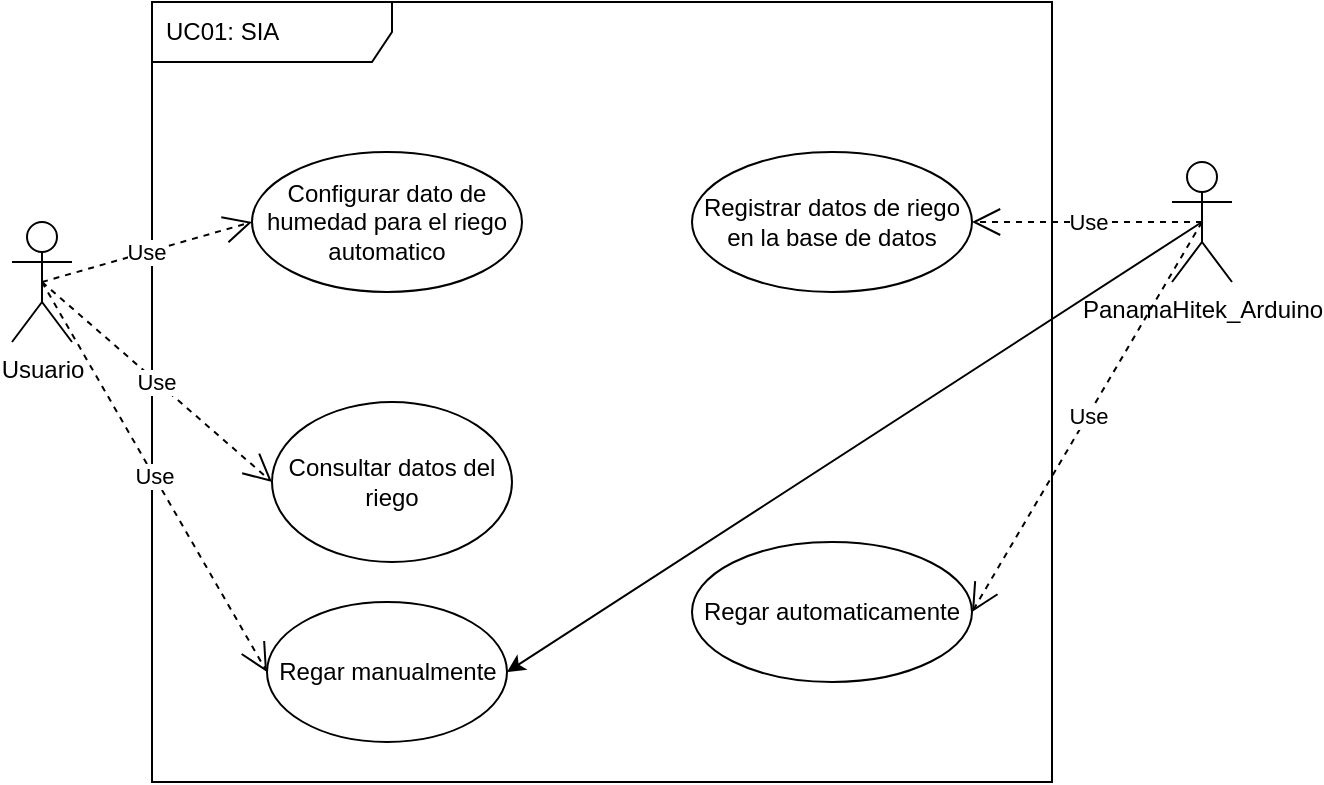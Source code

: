 <mxfile>
    <diagram id="_Y_dve3ekHVDtDZEjBDp" name="Page-1">
        <mxGraphModel dx="988" dy="719" grid="1" gridSize="10" guides="1" tooltips="1" connect="1" arrows="1" fold="1" page="1" pageScale="1" pageWidth="850" pageHeight="1100" math="0" shadow="0">
            <root>
                <mxCell id="0"/>
                <mxCell id="1" parent="0"/>
                <mxCell id="2" value="UC01: SIA" style="shape=umlFrame;whiteSpace=wrap;html=1;width=120;height=30;boundedLbl=1;verticalAlign=middle;align=left;spacingLeft=5;" parent="1" vertex="1">
                    <mxGeometry x="230" y="110" width="450" height="390" as="geometry"/>
                </mxCell>
                <mxCell id="4" value="Configurar dato de humedad para el riego automatico" style="ellipse;whiteSpace=wrap;html=1;" parent="1" vertex="1">
                    <mxGeometry x="280" y="185" width="135" height="70" as="geometry"/>
                </mxCell>
                <mxCell id="9" value="Registrar datos de riego en la base de datos" style="ellipse;whiteSpace=wrap;html=1;" parent="1" vertex="1">
                    <mxGeometry x="500" y="185" width="140" height="70" as="geometry"/>
                </mxCell>
                <mxCell id="11" value="Usuario" style="shape=umlActor;verticalLabelPosition=bottom;verticalAlign=top;html=1;" parent="1" vertex="1">
                    <mxGeometry x="160" y="220" width="30" height="60" as="geometry"/>
                </mxCell>
                <mxCell id="36" style="edgeStyle=none;html=1;exitX=0.5;exitY=0.5;exitDx=0;exitDy=0;exitPerimeter=0;entryX=1;entryY=0.5;entryDx=0;entryDy=0;" edge="1" parent="1" source="20" target="27">
                    <mxGeometry relative="1" as="geometry"/>
                </mxCell>
                <mxCell id="20" value="PanamaHitek_Arduino" style="shape=umlActor;verticalLabelPosition=bottom;verticalAlign=top;html=1;" parent="1" vertex="1">
                    <mxGeometry x="740" y="190" width="30" height="60" as="geometry"/>
                </mxCell>
                <mxCell id="25" value="Consultar datos del riego" style="ellipse;whiteSpace=wrap;html=1;" parent="1" vertex="1">
                    <mxGeometry x="290" y="310" width="120" height="80" as="geometry"/>
                </mxCell>
                <mxCell id="27" value="Regar manualmente" style="ellipse;whiteSpace=wrap;html=1;" parent="1" vertex="1">
                    <mxGeometry x="287.5" y="410" width="120" height="70" as="geometry"/>
                </mxCell>
                <mxCell id="29" value="Regar automaticamente" style="ellipse;whiteSpace=wrap;html=1;" vertex="1" parent="1">
                    <mxGeometry x="500" y="380" width="140" height="70" as="geometry"/>
                </mxCell>
                <mxCell id="31" value="Use" style="endArrow=open;endSize=12;dashed=1;html=1;exitX=0.5;exitY=0.5;exitDx=0;exitDy=0;exitPerimeter=0;entryX=0;entryY=0.5;entryDx=0;entryDy=0;" edge="1" parent="1" source="11" target="4">
                    <mxGeometry width="160" relative="1" as="geometry">
                        <mxPoint x="110" y="380" as="sourcePoint"/>
                        <mxPoint x="270" y="380" as="targetPoint"/>
                    </mxGeometry>
                </mxCell>
                <mxCell id="32" value="Use" style="endArrow=open;endSize=12;dashed=1;html=1;exitX=0.5;exitY=0.5;exitDx=0;exitDy=0;exitPerimeter=0;entryX=0;entryY=0.5;entryDx=0;entryDy=0;" edge="1" parent="1" source="11" target="25">
                    <mxGeometry width="160" relative="1" as="geometry">
                        <mxPoint x="150" y="390" as="sourcePoint"/>
                        <mxPoint x="310" y="390" as="targetPoint"/>
                    </mxGeometry>
                </mxCell>
                <mxCell id="33" value="Use" style="endArrow=open;endSize=12;dashed=1;html=1;exitX=0.5;exitY=0.5;exitDx=0;exitDy=0;exitPerimeter=0;entryX=0;entryY=0.5;entryDx=0;entryDy=0;" edge="1" parent="1" source="11" target="27">
                    <mxGeometry width="160" relative="1" as="geometry">
                        <mxPoint x="100" y="410" as="sourcePoint"/>
                        <mxPoint x="260" y="410" as="targetPoint"/>
                    </mxGeometry>
                </mxCell>
                <mxCell id="34" value="Use" style="endArrow=open;endSize=12;dashed=1;html=1;entryX=1;entryY=0.5;entryDx=0;entryDy=0;exitX=0.5;exitY=0.5;exitDx=0;exitDy=0;exitPerimeter=0;" edge="1" parent="1" source="20" target="9">
                    <mxGeometry width="160" relative="1" as="geometry">
                        <mxPoint x="630" y="310" as="sourcePoint"/>
                        <mxPoint x="790" y="310" as="targetPoint"/>
                    </mxGeometry>
                </mxCell>
                <mxCell id="35" value="Use" style="endArrow=open;endSize=12;dashed=1;html=1;exitX=0.5;exitY=0.5;exitDx=0;exitDy=0;exitPerimeter=0;entryX=1;entryY=0.5;entryDx=0;entryDy=0;" edge="1" parent="1" source="20" target="29">
                    <mxGeometry width="160" relative="1" as="geometry">
                        <mxPoint x="670" y="320" as="sourcePoint"/>
                        <mxPoint x="830" y="320" as="targetPoint"/>
                    </mxGeometry>
                </mxCell>
            </root>
        </mxGraphModel>
    </diagram>
</mxfile>